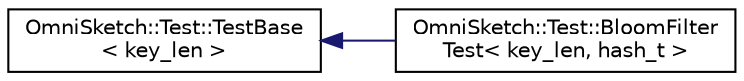 digraph "Graphical Class Hierarchy"
{
 // LATEX_PDF_SIZE
  edge [fontname="Helvetica",fontsize="10",labelfontname="Helvetica",labelfontsize="10"];
  node [fontname="Helvetica",fontsize="10",shape=record];
  rankdir="LR";
  Node0 [label="OmniSketch::Test::TestBase\l\< key_len \>",height=0.2,width=0.4,color="black", fillcolor="white", style="filled",URL="$class_omni_sketch_1_1_test_1_1_test_base.html",tooltip=" "];
  Node0 -> Node1 [dir="back",color="midnightblue",fontsize="10",style="solid",fontname="Helvetica"];
  Node1 [label="OmniSketch::Test::BloomFilter\lTest\< key_len, hash_t \>",height=0.2,width=0.4,color="black", fillcolor="white", style="filled",URL="$class_omni_sketch_1_1_test_1_1_bloom_filter_test.html",tooltip="Testing class for Bloom Filter."];
}
